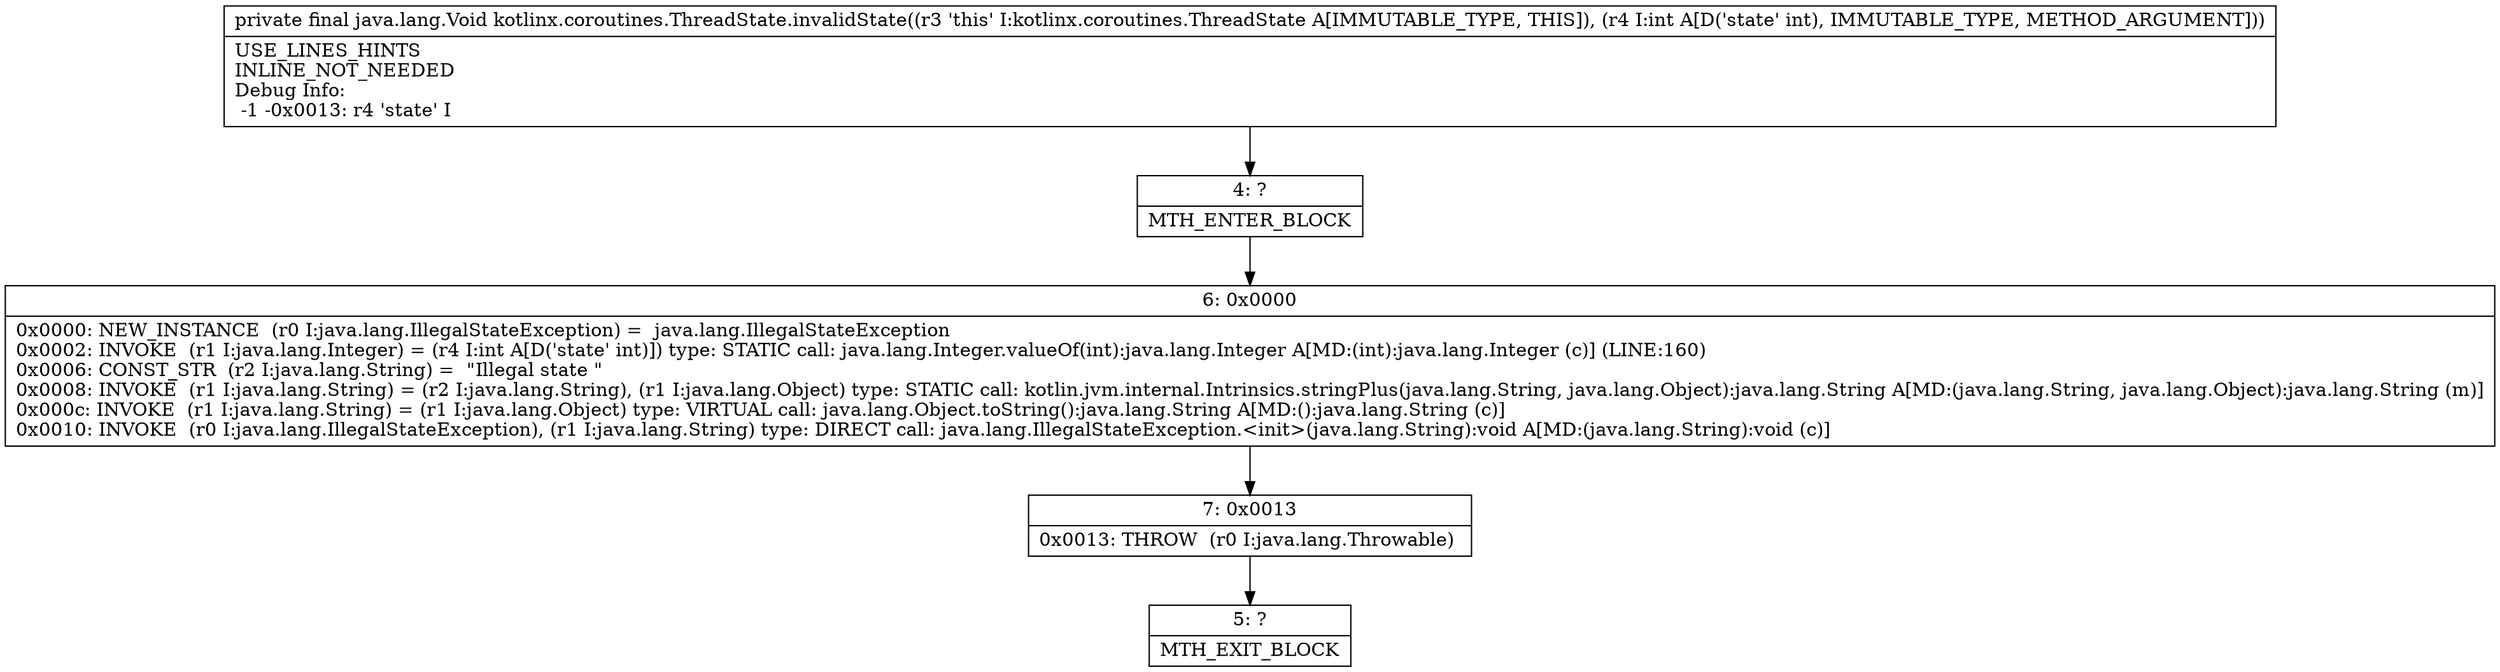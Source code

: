 digraph "CFG forkotlinx.coroutines.ThreadState.invalidState(I)Ljava\/lang\/Void;" {
Node_4 [shape=record,label="{4\:\ ?|MTH_ENTER_BLOCK\l}"];
Node_6 [shape=record,label="{6\:\ 0x0000|0x0000: NEW_INSTANCE  (r0 I:java.lang.IllegalStateException) =  java.lang.IllegalStateException \l0x0002: INVOKE  (r1 I:java.lang.Integer) = (r4 I:int A[D('state' int)]) type: STATIC call: java.lang.Integer.valueOf(int):java.lang.Integer A[MD:(int):java.lang.Integer (c)] (LINE:160)\l0x0006: CONST_STR  (r2 I:java.lang.String) =  \"Illegal state \" \l0x0008: INVOKE  (r1 I:java.lang.String) = (r2 I:java.lang.String), (r1 I:java.lang.Object) type: STATIC call: kotlin.jvm.internal.Intrinsics.stringPlus(java.lang.String, java.lang.Object):java.lang.String A[MD:(java.lang.String, java.lang.Object):java.lang.String (m)]\l0x000c: INVOKE  (r1 I:java.lang.String) = (r1 I:java.lang.Object) type: VIRTUAL call: java.lang.Object.toString():java.lang.String A[MD:():java.lang.String (c)]\l0x0010: INVOKE  (r0 I:java.lang.IllegalStateException), (r1 I:java.lang.String) type: DIRECT call: java.lang.IllegalStateException.\<init\>(java.lang.String):void A[MD:(java.lang.String):void (c)]\l}"];
Node_7 [shape=record,label="{7\:\ 0x0013|0x0013: THROW  (r0 I:java.lang.Throwable) \l}"];
Node_5 [shape=record,label="{5\:\ ?|MTH_EXIT_BLOCK\l}"];
MethodNode[shape=record,label="{private final java.lang.Void kotlinx.coroutines.ThreadState.invalidState((r3 'this' I:kotlinx.coroutines.ThreadState A[IMMUTABLE_TYPE, THIS]), (r4 I:int A[D('state' int), IMMUTABLE_TYPE, METHOD_ARGUMENT]))  | USE_LINES_HINTS\lINLINE_NOT_NEEDED\lDebug Info:\l  \-1 \-0x0013: r4 'state' I\l}"];
MethodNode -> Node_4;Node_4 -> Node_6;
Node_6 -> Node_7;
Node_7 -> Node_5;
}

